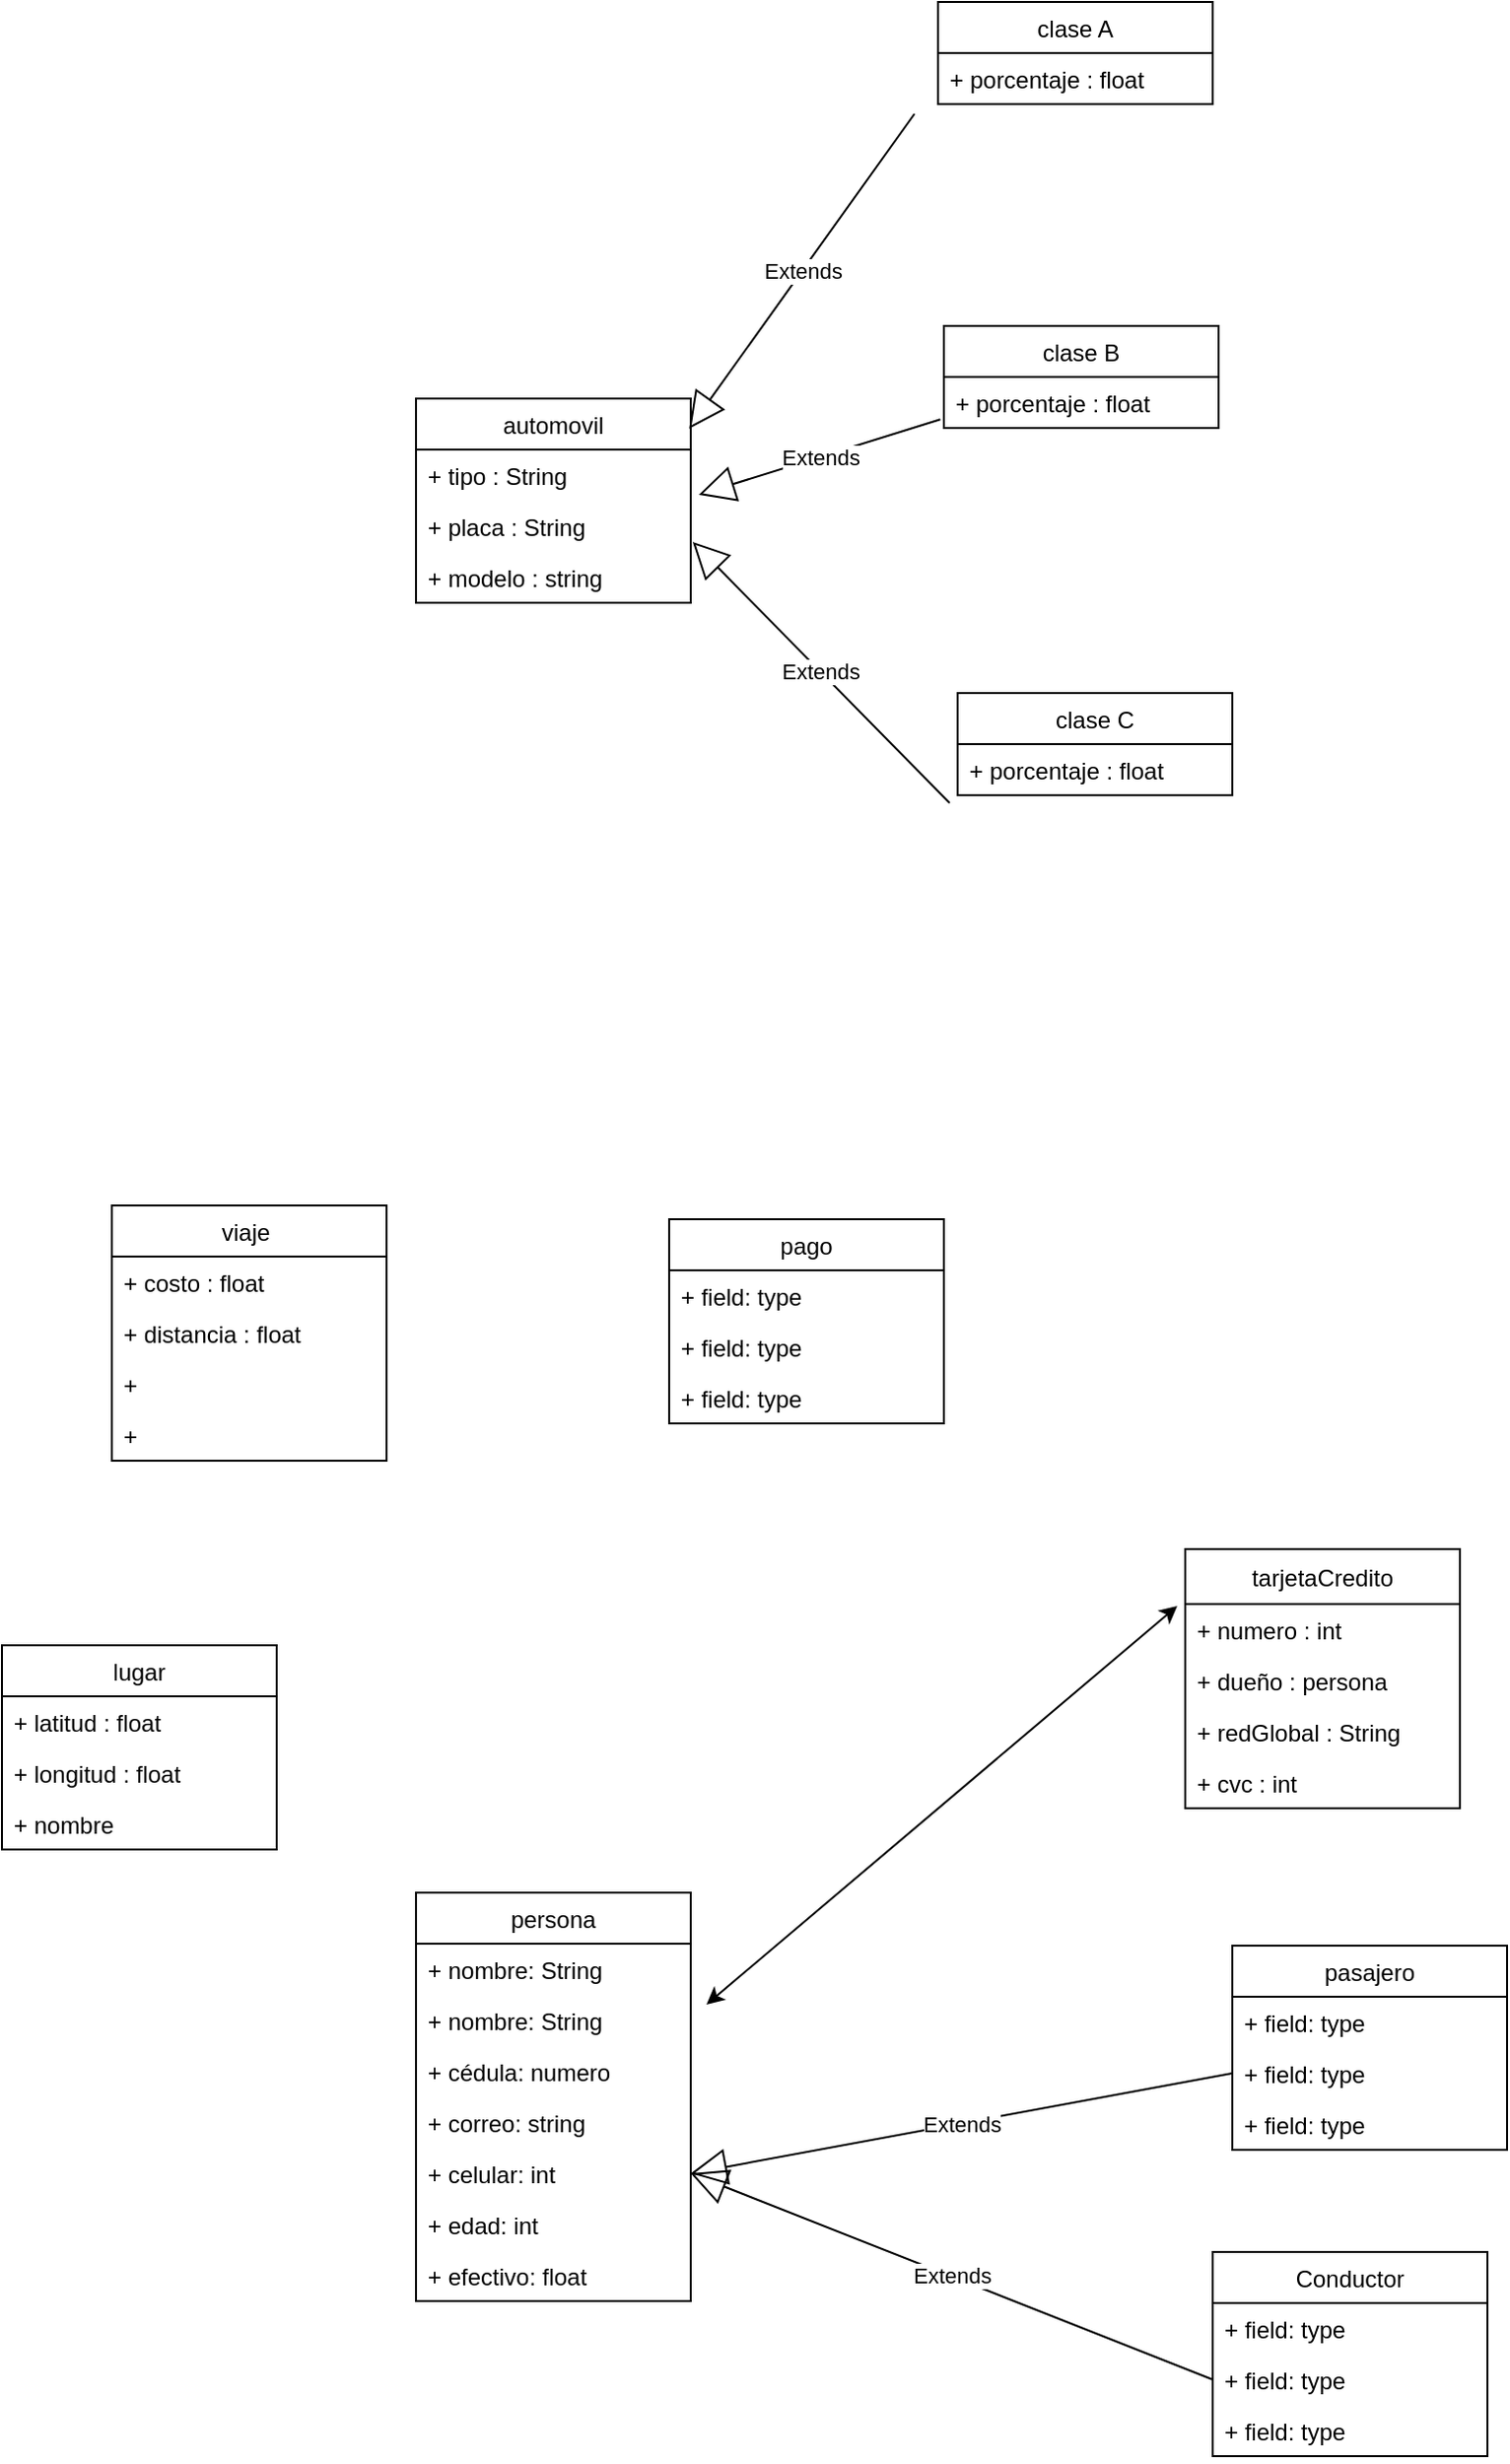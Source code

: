<mxfile version="16.6.1" type="github">
  <diagram id="6SjnHrmw7U_hnrUAdcLT" name="Page-1">
    <mxGraphModel dx="1438" dy="1747" grid="0" gridSize="10" guides="1" tooltips="1" connect="1" arrows="1" fold="1" page="0" pageScale="1" pageWidth="827" pageHeight="1169" math="0" shadow="0">
      <root>
        <mxCell id="0" />
        <mxCell id="1" parent="0" />
        <mxCell id="xFhhPgqsHEsZ-JBTRw54-7" value="viaje " style="swimlane;fontStyle=0;childLayout=stackLayout;horizontal=1;startSize=26;fillColor=none;horizontalStack=0;resizeParent=1;resizeParentMax=0;resizeLast=0;collapsible=1;marginBottom=0;" parent="1" vertex="1">
          <mxGeometry x="-41" y="-239" width="140" height="130" as="geometry" />
        </mxCell>
        <mxCell id="xFhhPgqsHEsZ-JBTRw54-8" value="+ costo : float&#xa;" style="text;strokeColor=none;fillColor=none;align=left;verticalAlign=top;spacingLeft=4;spacingRight=4;overflow=hidden;rotatable=0;points=[[0,0.5],[1,0.5]];portConstraint=eastwest;" parent="xFhhPgqsHEsZ-JBTRw54-7" vertex="1">
          <mxGeometry y="26" width="140" height="26" as="geometry" />
        </mxCell>
        <mxCell id="xFhhPgqsHEsZ-JBTRw54-9" value="+ distancia : float" style="text;strokeColor=none;fillColor=none;align=left;verticalAlign=top;spacingLeft=4;spacingRight=4;overflow=hidden;rotatable=0;points=[[0,0.5],[1,0.5]];portConstraint=eastwest;" parent="xFhhPgqsHEsZ-JBTRw54-7" vertex="1">
          <mxGeometry y="52" width="140" height="26" as="geometry" />
        </mxCell>
        <mxCell id="xFhhPgqsHEsZ-JBTRw54-15" value="+  " style="text;strokeColor=none;fillColor=none;align=left;verticalAlign=top;spacingLeft=4;spacingRight=4;overflow=hidden;rotatable=0;points=[[0,0.5],[1,0.5]];portConstraint=eastwest;" parent="xFhhPgqsHEsZ-JBTRw54-7" vertex="1">
          <mxGeometry y="78" width="140" height="26" as="geometry" />
        </mxCell>
        <mxCell id="xFhhPgqsHEsZ-JBTRw54-10" value="+  " style="text;strokeColor=none;fillColor=none;align=left;verticalAlign=top;spacingLeft=4;spacingRight=4;overflow=hidden;rotatable=0;points=[[0,0.5],[1,0.5]];portConstraint=eastwest;" parent="xFhhPgqsHEsZ-JBTRw54-7" vertex="1">
          <mxGeometry y="104" width="140" height="26" as="geometry" />
        </mxCell>
        <mxCell id="NSK0_wLwRa2PUr08ak1v-1" value="persona" style="swimlane;fontStyle=0;childLayout=stackLayout;horizontal=1;startSize=26;fillColor=none;horizontalStack=0;resizeParent=1;resizeParentMax=0;resizeLast=0;collapsible=1;marginBottom=0;" parent="1" vertex="1">
          <mxGeometry x="114" y="111" width="140" height="208" as="geometry">
            <mxRectangle x="44" y="116" width="77" height="26" as="alternateBounds" />
          </mxGeometry>
        </mxCell>
        <mxCell id="NSK0_wLwRa2PUr08ak1v-2" value="+ nombre: String" style="text;strokeColor=none;fillColor=none;align=left;verticalAlign=top;spacingLeft=4;spacingRight=4;overflow=hidden;rotatable=0;points=[[0,0.5],[1,0.5]];portConstraint=eastwest;" parent="NSK0_wLwRa2PUr08ak1v-1" vertex="1">
          <mxGeometry y="26" width="140" height="26" as="geometry" />
        </mxCell>
        <mxCell id="NSK0_wLwRa2PUr08ak1v-14" value="+ nombre: String" style="text;strokeColor=none;fillColor=none;align=left;verticalAlign=top;spacingLeft=4;spacingRight=4;overflow=hidden;rotatable=0;points=[[0,0.5],[1,0.5]];portConstraint=eastwest;" parent="NSK0_wLwRa2PUr08ak1v-1" vertex="1">
          <mxGeometry y="52" width="140" height="26" as="geometry" />
        </mxCell>
        <mxCell id="NSK0_wLwRa2PUr08ak1v-3" value="+ cédula: numero" style="text;strokeColor=none;fillColor=none;align=left;verticalAlign=top;spacingLeft=4;spacingRight=4;overflow=hidden;rotatable=0;points=[[0,0.5],[1,0.5]];portConstraint=eastwest;" parent="NSK0_wLwRa2PUr08ak1v-1" vertex="1">
          <mxGeometry y="78" width="140" height="26" as="geometry" />
        </mxCell>
        <mxCell id="NSK0_wLwRa2PUr08ak1v-4" value="+ correo: string" style="text;strokeColor=none;fillColor=none;align=left;verticalAlign=top;spacingLeft=4;spacingRight=4;overflow=hidden;rotatable=0;points=[[0,0.5],[1,0.5]];portConstraint=eastwest;" parent="NSK0_wLwRa2PUr08ak1v-1" vertex="1">
          <mxGeometry y="104" width="140" height="26" as="geometry" />
        </mxCell>
        <mxCell id="NSK0_wLwRa2PUr08ak1v-6" value="+ celular: int" style="text;strokeColor=none;fillColor=none;align=left;verticalAlign=top;spacingLeft=4;spacingRight=4;overflow=hidden;rotatable=0;points=[[0,0.5],[1,0.5]];portConstraint=eastwest;" parent="NSK0_wLwRa2PUr08ak1v-1" vertex="1">
          <mxGeometry y="130" width="140" height="26" as="geometry" />
        </mxCell>
        <mxCell id="NSK0_wLwRa2PUr08ak1v-8" value="+ edad: int" style="text;strokeColor=none;fillColor=none;align=left;verticalAlign=top;spacingLeft=4;spacingRight=4;overflow=hidden;rotatable=0;points=[[0,0.5],[1,0.5]];portConstraint=eastwest;" parent="NSK0_wLwRa2PUr08ak1v-1" vertex="1">
          <mxGeometry y="156" width="140" height="26" as="geometry" />
        </mxCell>
        <mxCell id="NSK0_wLwRa2PUr08ak1v-7" value="+ efectivo: float" style="text;strokeColor=none;fillColor=none;align=left;verticalAlign=top;spacingLeft=4;spacingRight=4;overflow=hidden;rotatable=0;points=[[0,0.5],[1,0.5]];portConstraint=eastwest;" parent="NSK0_wLwRa2PUr08ak1v-1" vertex="1">
          <mxGeometry y="182" width="140" height="26" as="geometry" />
        </mxCell>
        <mxCell id="xFhhPgqsHEsZ-JBTRw54-11" value="pasajero" style="swimlane;fontStyle=0;childLayout=stackLayout;horizontal=1;startSize=26;fillColor=none;horizontalStack=0;resizeParent=1;resizeParentMax=0;resizeLast=0;collapsible=1;marginBottom=0;" parent="1" vertex="1">
          <mxGeometry x="530" y="138" width="140" height="104" as="geometry" />
        </mxCell>
        <mxCell id="xFhhPgqsHEsZ-JBTRw54-12" value="+ field: type" style="text;strokeColor=none;fillColor=none;align=left;verticalAlign=top;spacingLeft=4;spacingRight=4;overflow=hidden;rotatable=0;points=[[0,0.5],[1,0.5]];portConstraint=eastwest;" parent="xFhhPgqsHEsZ-JBTRw54-11" vertex="1">
          <mxGeometry y="26" width="140" height="26" as="geometry" />
        </mxCell>
        <mxCell id="xFhhPgqsHEsZ-JBTRw54-13" value="+ field: type" style="text;strokeColor=none;fillColor=none;align=left;verticalAlign=top;spacingLeft=4;spacingRight=4;overflow=hidden;rotatable=0;points=[[0,0.5],[1,0.5]];portConstraint=eastwest;" parent="xFhhPgqsHEsZ-JBTRw54-11" vertex="1">
          <mxGeometry y="52" width="140" height="26" as="geometry" />
        </mxCell>
        <mxCell id="xFhhPgqsHEsZ-JBTRw54-14" value="+ field: type" style="text;strokeColor=none;fillColor=none;align=left;verticalAlign=top;spacingLeft=4;spacingRight=4;overflow=hidden;rotatable=0;points=[[0,0.5],[1,0.5]];portConstraint=eastwest;" parent="xFhhPgqsHEsZ-JBTRw54-11" vertex="1">
          <mxGeometry y="78" width="140" height="26" as="geometry" />
        </mxCell>
        <mxCell id="xFhhPgqsHEsZ-JBTRw54-16" value="tarjetaCredito" style="swimlane;fontStyle=0;childLayout=stackLayout;horizontal=1;startSize=28;fillColor=none;horizontalStack=0;resizeParent=1;resizeParentMax=0;resizeLast=0;collapsible=1;marginBottom=0;" parent="1" vertex="1">
          <mxGeometry x="506" y="-64" width="140" height="132" as="geometry" />
        </mxCell>
        <mxCell id="xFhhPgqsHEsZ-JBTRw54-17" value="+ numero : int" style="text;strokeColor=none;fillColor=none;align=left;verticalAlign=top;spacingLeft=4;spacingRight=4;overflow=hidden;rotatable=0;points=[[0,0.5],[1,0.5]];portConstraint=eastwest;" parent="xFhhPgqsHEsZ-JBTRw54-16" vertex="1">
          <mxGeometry y="28" width="140" height="26" as="geometry" />
        </mxCell>
        <mxCell id="xFhhPgqsHEsZ-JBTRw54-18" value="+ dueño : persona" style="text;strokeColor=none;fillColor=none;align=left;verticalAlign=top;spacingLeft=4;spacingRight=4;overflow=hidden;rotatable=0;points=[[0,0.5],[1,0.5]];portConstraint=eastwest;" parent="xFhhPgqsHEsZ-JBTRw54-16" vertex="1">
          <mxGeometry y="54" width="140" height="26" as="geometry" />
        </mxCell>
        <mxCell id="xFhhPgqsHEsZ-JBTRw54-20" value="+ redGlobal : String" style="text;strokeColor=none;fillColor=none;align=left;verticalAlign=top;spacingLeft=4;spacingRight=4;overflow=hidden;rotatable=0;points=[[0,0.5],[1,0.5]];portConstraint=eastwest;" parent="xFhhPgqsHEsZ-JBTRw54-16" vertex="1">
          <mxGeometry y="80" width="140" height="26" as="geometry" />
        </mxCell>
        <mxCell id="xFhhPgqsHEsZ-JBTRw54-19" value="+ cvc : int " style="text;strokeColor=none;fillColor=none;align=left;verticalAlign=top;spacingLeft=4;spacingRight=4;overflow=hidden;rotatable=0;points=[[0,0.5],[1,0.5]];portConstraint=eastwest;" parent="xFhhPgqsHEsZ-JBTRw54-16" vertex="1">
          <mxGeometry y="106" width="140" height="26" as="geometry" />
        </mxCell>
        <mxCell id="5pICC22phjoIcMDg_ZkQ-2" value="" style="endArrow=classic;startArrow=classic;html=1;rounded=0;entryX=-0.029;entryY=0.038;entryDx=0;entryDy=0;entryPerimeter=0;" parent="1" target="xFhhPgqsHEsZ-JBTRw54-17" edge="1">
          <mxGeometry width="50" height="50" relative="1" as="geometry">
            <mxPoint x="262" y="168" as="sourcePoint" />
            <mxPoint x="244" y="98" as="targetPoint" />
          </mxGeometry>
        </mxCell>
        <mxCell id="NSK0_wLwRa2PUr08ak1v-19" value="Conductor" style="swimlane;fontStyle=0;childLayout=stackLayout;horizontal=1;startSize=26;fillColor=none;horizontalStack=0;resizeParent=1;resizeParentMax=0;resizeLast=0;collapsible=1;marginBottom=0;" parent="1" vertex="1">
          <mxGeometry x="520" y="294" width="140" height="104" as="geometry" />
        </mxCell>
        <mxCell id="NSK0_wLwRa2PUr08ak1v-20" value="+ field: type" style="text;strokeColor=none;fillColor=none;align=left;verticalAlign=top;spacingLeft=4;spacingRight=4;overflow=hidden;rotatable=0;points=[[0,0.5],[1,0.5]];portConstraint=eastwest;" parent="NSK0_wLwRa2PUr08ak1v-19" vertex="1">
          <mxGeometry y="26" width="140" height="26" as="geometry" />
        </mxCell>
        <mxCell id="NSK0_wLwRa2PUr08ak1v-21" value="+ field: type" style="text;strokeColor=none;fillColor=none;align=left;verticalAlign=top;spacingLeft=4;spacingRight=4;overflow=hidden;rotatable=0;points=[[0,0.5],[1,0.5]];portConstraint=eastwest;" parent="NSK0_wLwRa2PUr08ak1v-19" vertex="1">
          <mxGeometry y="52" width="140" height="26" as="geometry" />
        </mxCell>
        <mxCell id="NSK0_wLwRa2PUr08ak1v-22" value="+ field: type" style="text;strokeColor=none;fillColor=none;align=left;verticalAlign=top;spacingLeft=4;spacingRight=4;overflow=hidden;rotatable=0;points=[[0,0.5],[1,0.5]];portConstraint=eastwest;" parent="NSK0_wLwRa2PUr08ak1v-19" vertex="1">
          <mxGeometry y="78" width="140" height="26" as="geometry" />
        </mxCell>
        <mxCell id="5pICC22phjoIcMDg_ZkQ-6" value="Extends" style="endArrow=block;endSize=16;endFill=0;html=1;rounded=0;exitX=0;exitY=0.5;exitDx=0;exitDy=0;entryX=1;entryY=0.5;entryDx=0;entryDy=0;" parent="1" source="xFhhPgqsHEsZ-JBTRw54-13" target="NSK0_wLwRa2PUr08ak1v-6" edge="1">
          <mxGeometry width="160" relative="1" as="geometry">
            <mxPoint x="421" y="123" as="sourcePoint" />
            <mxPoint x="288" y="157" as="targetPoint" />
          </mxGeometry>
        </mxCell>
        <mxCell id="8bKeLV1RBKHs6_vVbSdt-1" value="Extends" style="endArrow=block;endSize=16;endFill=0;html=1;rounded=0;exitX=0;exitY=0.5;exitDx=0;exitDy=0;entryX=1;entryY=0.5;entryDx=0;entryDy=0;" parent="1" source="NSK0_wLwRa2PUr08ak1v-21" target="NSK0_wLwRa2PUr08ak1v-6" edge="1">
          <mxGeometry width="160" relative="1" as="geometry">
            <mxPoint x="264" y="264" as="sourcePoint" />
            <mxPoint x="496" y="220" as="targetPoint" />
          </mxGeometry>
        </mxCell>
        <mxCell id="_v_6MPIKIYaDayUwwzO5-1" value="lugar" style="swimlane;fontStyle=0;childLayout=stackLayout;horizontal=1;startSize=26;fillColor=none;horizontalStack=0;resizeParent=1;resizeParentMax=0;resizeLast=0;collapsible=1;marginBottom=0;" vertex="1" parent="1">
          <mxGeometry x="-97" y="-15" width="140" height="104" as="geometry" />
        </mxCell>
        <mxCell id="_v_6MPIKIYaDayUwwzO5-2" value="+ latitud : float" style="text;strokeColor=none;fillColor=none;align=left;verticalAlign=top;spacingLeft=4;spacingRight=4;overflow=hidden;rotatable=0;points=[[0,0.5],[1,0.5]];portConstraint=eastwest;" vertex="1" parent="_v_6MPIKIYaDayUwwzO5-1">
          <mxGeometry y="26" width="140" height="26" as="geometry" />
        </mxCell>
        <mxCell id="_v_6MPIKIYaDayUwwzO5-3" value="+ longitud : float" style="text;strokeColor=none;fillColor=none;align=left;verticalAlign=top;spacingLeft=4;spacingRight=4;overflow=hidden;rotatable=0;points=[[0,0.5],[1,0.5]];portConstraint=eastwest;" vertex="1" parent="_v_6MPIKIYaDayUwwzO5-1">
          <mxGeometry y="52" width="140" height="26" as="geometry" />
        </mxCell>
        <mxCell id="_v_6MPIKIYaDayUwwzO5-4" value="+ nombre" style="text;strokeColor=none;fillColor=none;align=left;verticalAlign=top;spacingLeft=4;spacingRight=4;overflow=hidden;rotatable=0;points=[[0,0.5],[1,0.5]];portConstraint=eastwest;" vertex="1" parent="_v_6MPIKIYaDayUwwzO5-1">
          <mxGeometry y="78" width="140" height="26" as="geometry" />
        </mxCell>
        <mxCell id="_v_6MPIKIYaDayUwwzO5-7" value="pago" style="swimlane;fontStyle=0;childLayout=stackLayout;horizontal=1;startSize=26;fillColor=none;horizontalStack=0;resizeParent=1;resizeParentMax=0;resizeLast=0;collapsible=1;marginBottom=0;" vertex="1" parent="1">
          <mxGeometry x="243" y="-232" width="140" height="104" as="geometry" />
        </mxCell>
        <mxCell id="_v_6MPIKIYaDayUwwzO5-8" value="+ field: type" style="text;strokeColor=none;fillColor=none;align=left;verticalAlign=top;spacingLeft=4;spacingRight=4;overflow=hidden;rotatable=0;points=[[0,0.5],[1,0.5]];portConstraint=eastwest;" vertex="1" parent="_v_6MPIKIYaDayUwwzO5-7">
          <mxGeometry y="26" width="140" height="26" as="geometry" />
        </mxCell>
        <mxCell id="_v_6MPIKIYaDayUwwzO5-9" value="+ field: type" style="text;strokeColor=none;fillColor=none;align=left;verticalAlign=top;spacingLeft=4;spacingRight=4;overflow=hidden;rotatable=0;points=[[0,0.5],[1,0.5]];portConstraint=eastwest;" vertex="1" parent="_v_6MPIKIYaDayUwwzO5-7">
          <mxGeometry y="52" width="140" height="26" as="geometry" />
        </mxCell>
        <mxCell id="_v_6MPIKIYaDayUwwzO5-10" value="+ field: type" style="text;strokeColor=none;fillColor=none;align=left;verticalAlign=top;spacingLeft=4;spacingRight=4;overflow=hidden;rotatable=0;points=[[0,0.5],[1,0.5]];portConstraint=eastwest;" vertex="1" parent="_v_6MPIKIYaDayUwwzO5-7">
          <mxGeometry y="78" width="140" height="26" as="geometry" />
        </mxCell>
        <mxCell id="_v_6MPIKIYaDayUwwzO5-11" value="automovil" style="swimlane;fontStyle=0;childLayout=stackLayout;horizontal=1;startSize=26;fillColor=none;horizontalStack=0;resizeParent=1;resizeParentMax=0;resizeLast=0;collapsible=1;marginBottom=0;" vertex="1" parent="1">
          <mxGeometry x="114" y="-650" width="140" height="104" as="geometry" />
        </mxCell>
        <mxCell id="_v_6MPIKIYaDayUwwzO5-12" value="+ tipo : String" style="text;strokeColor=none;fillColor=none;align=left;verticalAlign=top;spacingLeft=4;spacingRight=4;overflow=hidden;rotatable=0;points=[[0,0.5],[1,0.5]];portConstraint=eastwest;" vertex="1" parent="_v_6MPIKIYaDayUwwzO5-11">
          <mxGeometry y="26" width="140" height="26" as="geometry" />
        </mxCell>
        <mxCell id="_v_6MPIKIYaDayUwwzO5-13" value="+ placa : String" style="text;strokeColor=none;fillColor=none;align=left;verticalAlign=top;spacingLeft=4;spacingRight=4;overflow=hidden;rotatable=0;points=[[0,0.5],[1,0.5]];portConstraint=eastwest;" vertex="1" parent="_v_6MPIKIYaDayUwwzO5-11">
          <mxGeometry y="52" width="140" height="26" as="geometry" />
        </mxCell>
        <mxCell id="_v_6MPIKIYaDayUwwzO5-14" value="+ modelo : string " style="text;strokeColor=none;fillColor=none;align=left;verticalAlign=top;spacingLeft=4;spacingRight=4;overflow=hidden;rotatable=0;points=[[0,0.5],[1,0.5]];portConstraint=eastwest;" vertex="1" parent="_v_6MPIKIYaDayUwwzO5-11">
          <mxGeometry y="78" width="140" height="26" as="geometry" />
        </mxCell>
        <mxCell id="_v_6MPIKIYaDayUwwzO5-15" value="clase A" style="swimlane;fontStyle=0;childLayout=stackLayout;horizontal=1;startSize=26;fillColor=none;horizontalStack=0;resizeParent=1;resizeParentMax=0;resizeLast=0;collapsible=1;marginBottom=0;" vertex="1" parent="1">
          <mxGeometry x="380" y="-852" width="140" height="52" as="geometry" />
        </mxCell>
        <mxCell id="_v_6MPIKIYaDayUwwzO5-16" value="+ porcentaje : float" style="text;strokeColor=none;fillColor=none;align=left;verticalAlign=top;spacingLeft=4;spacingRight=4;overflow=hidden;rotatable=0;points=[[0,0.5],[1,0.5]];portConstraint=eastwest;" vertex="1" parent="_v_6MPIKIYaDayUwwzO5-15">
          <mxGeometry y="26" width="140" height="26" as="geometry" />
        </mxCell>
        <mxCell id="_v_6MPIKIYaDayUwwzO5-19" value="clase B" style="swimlane;fontStyle=0;childLayout=stackLayout;horizontal=1;startSize=26;fillColor=none;horizontalStack=0;resizeParent=1;resizeParentMax=0;resizeLast=0;collapsible=1;marginBottom=0;" vertex="1" parent="1">
          <mxGeometry x="383" y="-687" width="140" height="52" as="geometry" />
        </mxCell>
        <mxCell id="_v_6MPIKIYaDayUwwzO5-20" value="+ porcentaje : float" style="text;strokeColor=none;fillColor=none;align=left;verticalAlign=top;spacingLeft=4;spacingRight=4;overflow=hidden;rotatable=0;points=[[0,0.5],[1,0.5]];portConstraint=eastwest;" vertex="1" parent="_v_6MPIKIYaDayUwwzO5-19">
          <mxGeometry y="26" width="140" height="26" as="geometry" />
        </mxCell>
        <mxCell id="_v_6MPIKIYaDayUwwzO5-23" value="clase C" style="swimlane;fontStyle=0;childLayout=stackLayout;horizontal=1;startSize=26;fillColor=none;horizontalStack=0;resizeParent=1;resizeParentMax=0;resizeLast=0;collapsible=1;marginBottom=0;" vertex="1" parent="1">
          <mxGeometry x="390" y="-500" width="140" height="52" as="geometry" />
        </mxCell>
        <mxCell id="_v_6MPIKIYaDayUwwzO5-24" value="+ porcentaje : float" style="text;strokeColor=none;fillColor=none;align=left;verticalAlign=top;spacingLeft=4;spacingRight=4;overflow=hidden;rotatable=0;points=[[0,0.5],[1,0.5]];portConstraint=eastwest;" vertex="1" parent="_v_6MPIKIYaDayUwwzO5-23">
          <mxGeometry y="26" width="140" height="26" as="geometry" />
        </mxCell>
        <mxCell id="_v_6MPIKIYaDayUwwzO5-27" value="Extends" style="endArrow=block;endSize=16;endFill=0;html=1;rounded=0;entryX=0.994;entryY=0.148;entryDx=0;entryDy=0;entryPerimeter=0;" edge="1" parent="1" target="_v_6MPIKIYaDayUwwzO5-11">
          <mxGeometry width="160" relative="1" as="geometry">
            <mxPoint x="368" y="-795" as="sourcePoint" />
            <mxPoint x="393" y="-577" as="targetPoint" />
          </mxGeometry>
        </mxCell>
        <mxCell id="_v_6MPIKIYaDayUwwzO5-28" value="Extends" style="endArrow=block;endSize=16;endFill=0;html=1;rounded=0;entryX=1.029;entryY=-0.115;entryDx=0;entryDy=0;entryPerimeter=0;exitX=-0.013;exitY=-0.169;exitDx=0;exitDy=0;exitPerimeter=0;" edge="1" parent="1" target="_v_6MPIKIYaDayUwwzO5-13">
          <mxGeometry width="160" relative="1" as="geometry">
            <mxPoint x="381.18" y="-639.394" as="sourcePoint" />
            <mxPoint x="393" y="-577" as="targetPoint" />
          </mxGeometry>
        </mxCell>
        <mxCell id="_v_6MPIKIYaDayUwwzO5-29" value="Extends" style="endArrow=block;endSize=16;endFill=0;html=1;rounded=0;exitX=-0.029;exitY=0.154;exitDx=0;exitDy=0;exitPerimeter=0;" edge="1" parent="1">
          <mxGeometry width="160" relative="1" as="geometry">
            <mxPoint x="385.94" y="-443.996" as="sourcePoint" />
            <mxPoint x="255" y="-577" as="targetPoint" />
          </mxGeometry>
        </mxCell>
      </root>
    </mxGraphModel>
  </diagram>
</mxfile>
